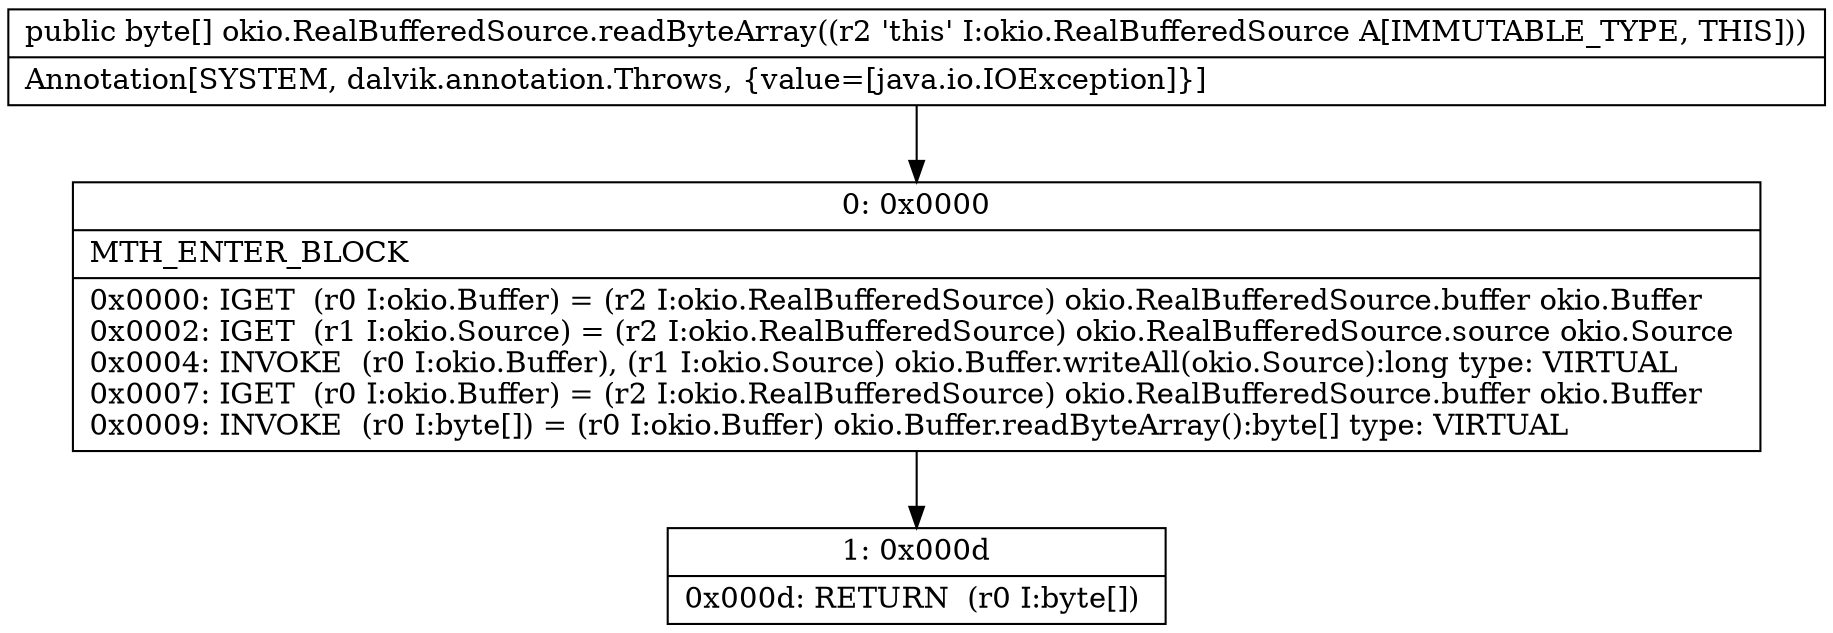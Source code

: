 digraph "CFG forokio.RealBufferedSource.readByteArray()[B" {
Node_0 [shape=record,label="{0\:\ 0x0000|MTH_ENTER_BLOCK\l|0x0000: IGET  (r0 I:okio.Buffer) = (r2 I:okio.RealBufferedSource) okio.RealBufferedSource.buffer okio.Buffer \l0x0002: IGET  (r1 I:okio.Source) = (r2 I:okio.RealBufferedSource) okio.RealBufferedSource.source okio.Source \l0x0004: INVOKE  (r0 I:okio.Buffer), (r1 I:okio.Source) okio.Buffer.writeAll(okio.Source):long type: VIRTUAL \l0x0007: IGET  (r0 I:okio.Buffer) = (r2 I:okio.RealBufferedSource) okio.RealBufferedSource.buffer okio.Buffer \l0x0009: INVOKE  (r0 I:byte[]) = (r0 I:okio.Buffer) okio.Buffer.readByteArray():byte[] type: VIRTUAL \l}"];
Node_1 [shape=record,label="{1\:\ 0x000d|0x000d: RETURN  (r0 I:byte[]) \l}"];
MethodNode[shape=record,label="{public byte[] okio.RealBufferedSource.readByteArray((r2 'this' I:okio.RealBufferedSource A[IMMUTABLE_TYPE, THIS]))  | Annotation[SYSTEM, dalvik.annotation.Throws, \{value=[java.io.IOException]\}]\l}"];
MethodNode -> Node_0;
Node_0 -> Node_1;
}

